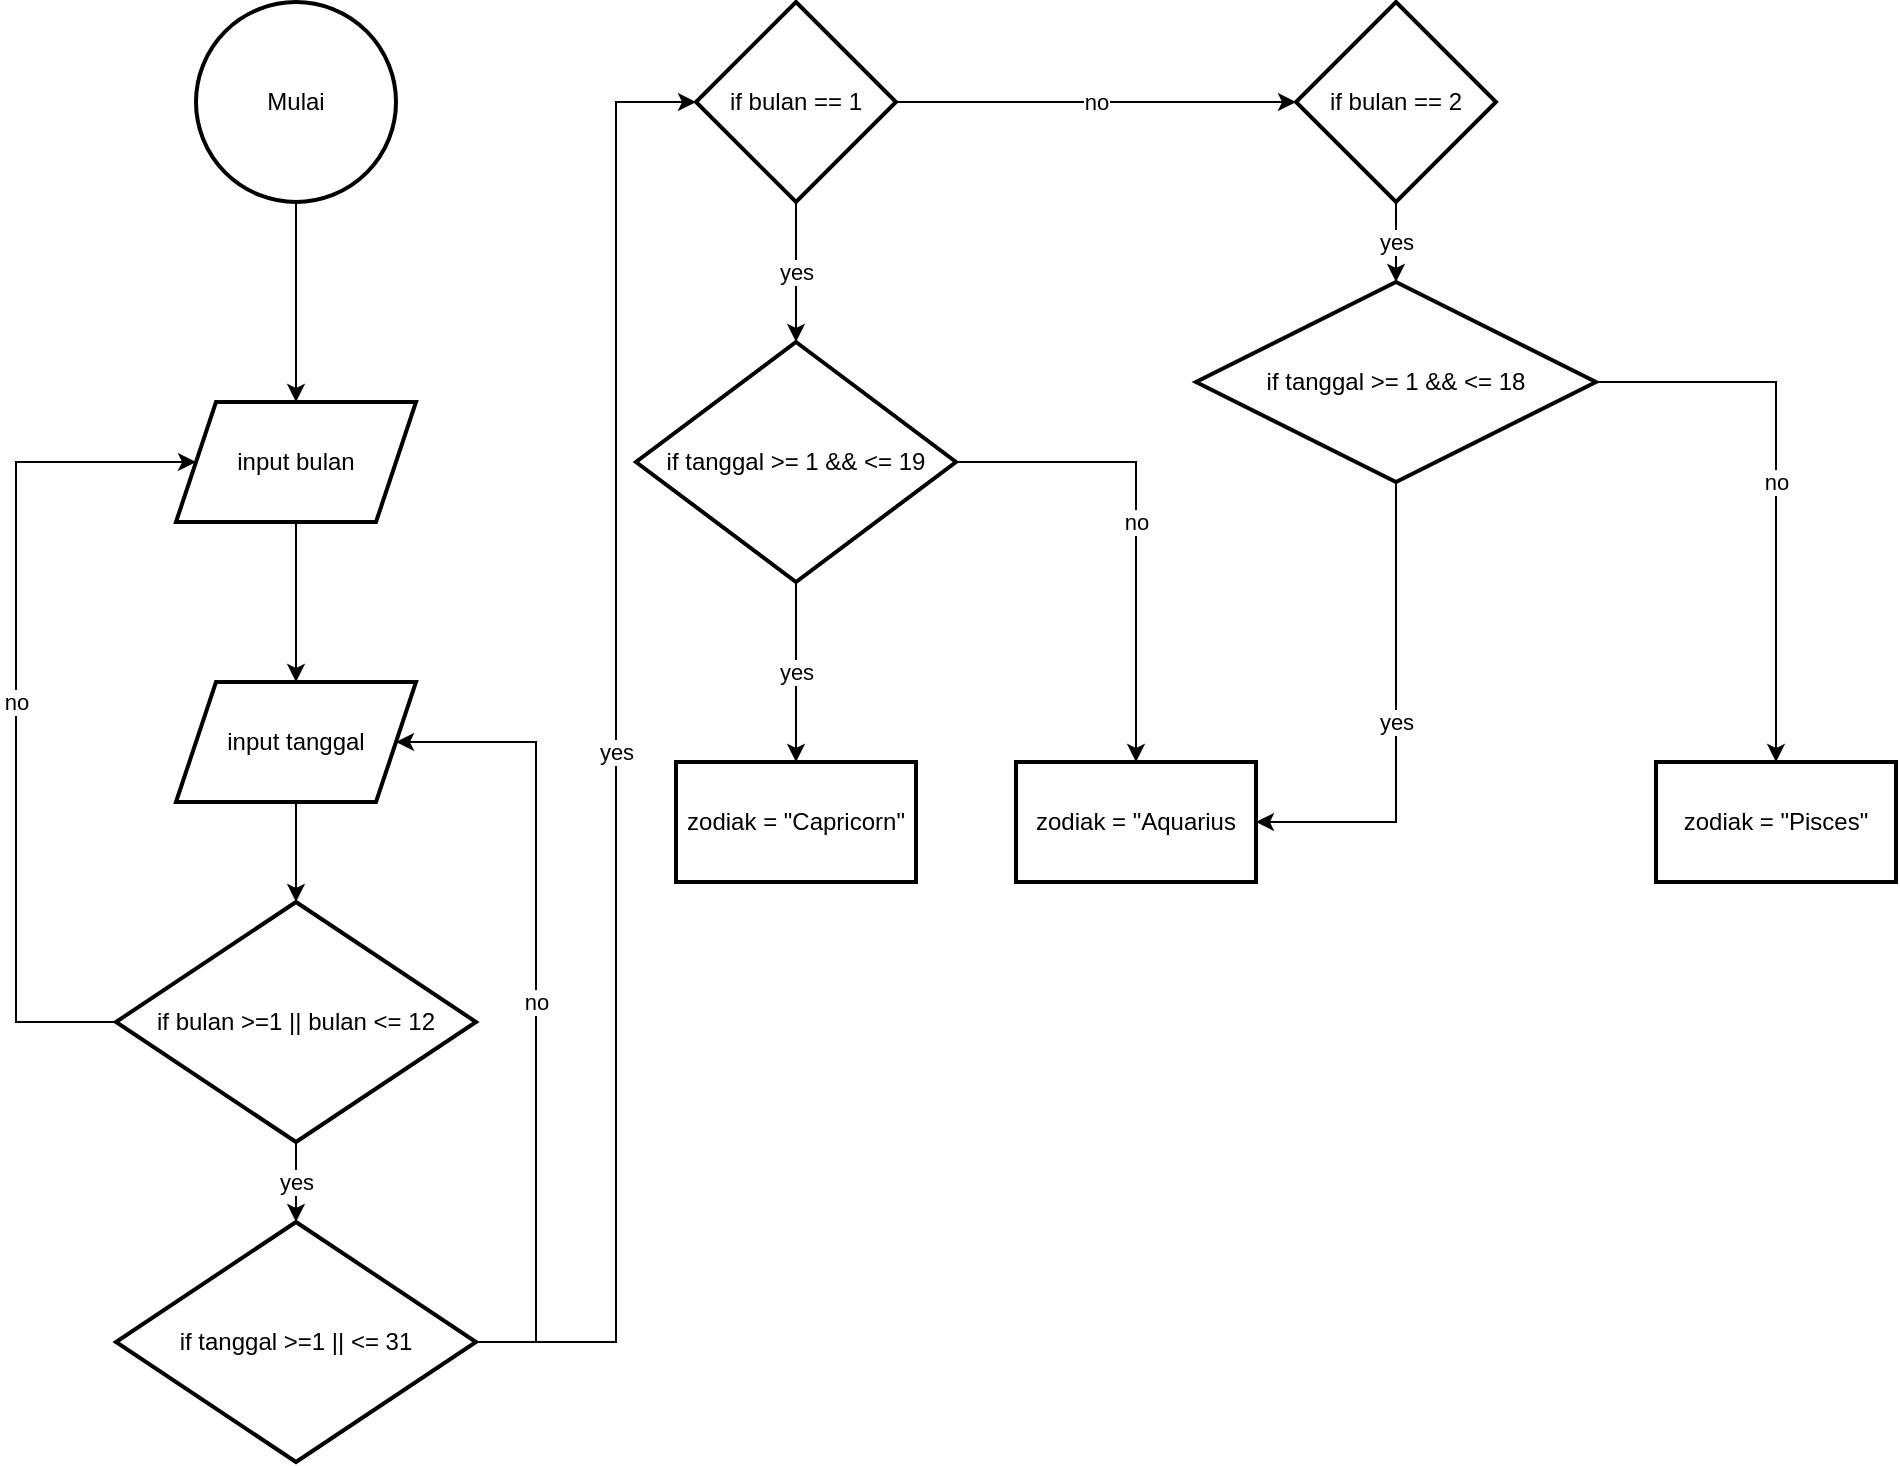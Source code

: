 <mxfile version="16.6.5" type="github">
  <diagram id="ASQJWjS9HqhzVyxdPm7n" name="Page-1">
    <mxGraphModel dx="1447" dy="803" grid="1" gridSize="10" guides="1" tooltips="1" connect="1" arrows="1" fold="1" page="1" pageScale="1" pageWidth="850" pageHeight="1100" math="0" shadow="0">
      <root>
        <mxCell id="0" />
        <mxCell id="1" parent="0" />
        <mxCell id="d_abIgiQAHqv3IRHJHrY-3" value="" style="edgeStyle=orthogonalEdgeStyle;rounded=0;orthogonalLoop=1;jettySize=auto;html=1;" edge="1" parent="1" source="d_abIgiQAHqv3IRHJHrY-1" target="d_abIgiQAHqv3IRHJHrY-2">
          <mxGeometry relative="1" as="geometry" />
        </mxCell>
        <mxCell id="d_abIgiQAHqv3IRHJHrY-1" value="Mulai" style="strokeWidth=2;html=1;shape=mxgraph.flowchart.start_2;whiteSpace=wrap;" vertex="1" parent="1">
          <mxGeometry x="180" y="90" width="100" height="100" as="geometry" />
        </mxCell>
        <mxCell id="d_abIgiQAHqv3IRHJHrY-5" value="" style="edgeStyle=orthogonalEdgeStyle;rounded=0;orthogonalLoop=1;jettySize=auto;html=1;" edge="1" parent="1" source="d_abIgiQAHqv3IRHJHrY-2" target="d_abIgiQAHqv3IRHJHrY-4">
          <mxGeometry relative="1" as="geometry" />
        </mxCell>
        <mxCell id="d_abIgiQAHqv3IRHJHrY-2" value="input bulan" style="shape=parallelogram;perimeter=parallelogramPerimeter;whiteSpace=wrap;html=1;fixedSize=1;strokeWidth=2;" vertex="1" parent="1">
          <mxGeometry x="170" y="290" width="120" height="60" as="geometry" />
        </mxCell>
        <mxCell id="d_abIgiQAHqv3IRHJHrY-7" value="" style="edgeStyle=orthogonalEdgeStyle;rounded=0;orthogonalLoop=1;jettySize=auto;html=1;" edge="1" parent="1" source="d_abIgiQAHqv3IRHJHrY-4" target="d_abIgiQAHqv3IRHJHrY-6">
          <mxGeometry relative="1" as="geometry" />
        </mxCell>
        <mxCell id="d_abIgiQAHqv3IRHJHrY-4" value="input tanggal" style="shape=parallelogram;perimeter=parallelogramPerimeter;whiteSpace=wrap;html=1;fixedSize=1;strokeWidth=2;" vertex="1" parent="1">
          <mxGeometry x="170" y="430" width="120" height="60" as="geometry" />
        </mxCell>
        <mxCell id="d_abIgiQAHqv3IRHJHrY-8" value="no" style="edgeStyle=orthogonalEdgeStyle;rounded=0;orthogonalLoop=1;jettySize=auto;html=1;entryX=0;entryY=0.5;entryDx=0;entryDy=0;" edge="1" parent="1" source="d_abIgiQAHqv3IRHJHrY-6" target="d_abIgiQAHqv3IRHJHrY-2">
          <mxGeometry relative="1" as="geometry">
            <Array as="points">
              <mxPoint x="90" y="600" />
              <mxPoint x="90" y="320" />
            </Array>
          </mxGeometry>
        </mxCell>
        <mxCell id="d_abIgiQAHqv3IRHJHrY-18" value="yes" style="edgeStyle=orthogonalEdgeStyle;rounded=0;orthogonalLoop=1;jettySize=auto;html=1;" edge="1" parent="1" source="d_abIgiQAHqv3IRHJHrY-6" target="d_abIgiQAHqv3IRHJHrY-17">
          <mxGeometry relative="1" as="geometry" />
        </mxCell>
        <mxCell id="d_abIgiQAHqv3IRHJHrY-6" value="if bulan &amp;gt;=1 || bulan &amp;lt;= 12" style="rhombus;whiteSpace=wrap;html=1;strokeWidth=2;" vertex="1" parent="1">
          <mxGeometry x="140" y="540" width="180" height="120" as="geometry" />
        </mxCell>
        <mxCell id="d_abIgiQAHqv3IRHJHrY-12" value="yes" style="edgeStyle=orthogonalEdgeStyle;rounded=0;orthogonalLoop=1;jettySize=auto;html=1;" edge="1" parent="1" source="d_abIgiQAHqv3IRHJHrY-9" target="d_abIgiQAHqv3IRHJHrY-11">
          <mxGeometry relative="1" as="geometry" />
        </mxCell>
        <mxCell id="d_abIgiQAHqv3IRHJHrY-26" value="no" style="edgeStyle=orthogonalEdgeStyle;rounded=0;orthogonalLoop=1;jettySize=auto;html=1;" edge="1" parent="1" source="d_abIgiQAHqv3IRHJHrY-9" target="d_abIgiQAHqv3IRHJHrY-25">
          <mxGeometry relative="1" as="geometry" />
        </mxCell>
        <mxCell id="d_abIgiQAHqv3IRHJHrY-9" value="if bulan == 1" style="rhombus;whiteSpace=wrap;html=1;strokeWidth=2;" vertex="1" parent="1">
          <mxGeometry x="430" y="90" width="100" height="100" as="geometry" />
        </mxCell>
        <mxCell id="d_abIgiQAHqv3IRHJHrY-14" value="yes&lt;br&gt;" style="edgeStyle=orthogonalEdgeStyle;rounded=0;orthogonalLoop=1;jettySize=auto;html=1;" edge="1" parent="1" source="d_abIgiQAHqv3IRHJHrY-11" target="d_abIgiQAHqv3IRHJHrY-13">
          <mxGeometry relative="1" as="geometry" />
        </mxCell>
        <mxCell id="d_abIgiQAHqv3IRHJHrY-23" value="no" style="edgeStyle=orthogonalEdgeStyle;rounded=0;orthogonalLoop=1;jettySize=auto;html=1;" edge="1" parent="1" source="d_abIgiQAHqv3IRHJHrY-11" target="d_abIgiQAHqv3IRHJHrY-22">
          <mxGeometry relative="1" as="geometry" />
        </mxCell>
        <mxCell id="d_abIgiQAHqv3IRHJHrY-11" value="if tanggal &amp;gt;= 1 &amp;amp;&amp;amp; &amp;lt;= 19" style="rhombus;whiteSpace=wrap;html=1;strokeWidth=2;" vertex="1" parent="1">
          <mxGeometry x="400" y="260" width="160" height="120" as="geometry" />
        </mxCell>
        <mxCell id="d_abIgiQAHqv3IRHJHrY-13" value="zodiak = &quot;Capricorn&quot;" style="whiteSpace=wrap;html=1;strokeWidth=2;" vertex="1" parent="1">
          <mxGeometry x="420" y="470" width="120" height="60" as="geometry" />
        </mxCell>
        <mxCell id="d_abIgiQAHqv3IRHJHrY-19" value="yes" style="edgeStyle=orthogonalEdgeStyle;rounded=0;orthogonalLoop=1;jettySize=auto;html=1;entryX=0;entryY=0.5;entryDx=0;entryDy=0;" edge="1" parent="1" source="d_abIgiQAHqv3IRHJHrY-17" target="d_abIgiQAHqv3IRHJHrY-9">
          <mxGeometry relative="1" as="geometry">
            <Array as="points">
              <mxPoint x="390" y="760" />
              <mxPoint x="390" y="140" />
            </Array>
          </mxGeometry>
        </mxCell>
        <mxCell id="d_abIgiQAHqv3IRHJHrY-20" value="no" style="edgeStyle=orthogonalEdgeStyle;rounded=0;orthogonalLoop=1;jettySize=auto;html=1;entryX=1;entryY=0.5;entryDx=0;entryDy=0;" edge="1" parent="1" source="d_abIgiQAHqv3IRHJHrY-17" target="d_abIgiQAHqv3IRHJHrY-4">
          <mxGeometry relative="1" as="geometry">
            <Array as="points">
              <mxPoint x="350" y="760" />
              <mxPoint x="350" y="460" />
            </Array>
          </mxGeometry>
        </mxCell>
        <mxCell id="d_abIgiQAHqv3IRHJHrY-17" value="if tanggal &amp;gt;=1 || &amp;lt;= 31" style="rhombus;whiteSpace=wrap;html=1;strokeWidth=2;" vertex="1" parent="1">
          <mxGeometry x="140" y="700" width="180" height="120" as="geometry" />
        </mxCell>
        <mxCell id="d_abIgiQAHqv3IRHJHrY-22" value="zodiak = &quot;Aquarius" style="whiteSpace=wrap;html=1;strokeWidth=2;" vertex="1" parent="1">
          <mxGeometry x="590" y="470" width="120" height="60" as="geometry" />
        </mxCell>
        <mxCell id="d_abIgiQAHqv3IRHJHrY-28" value="yes" style="edgeStyle=orthogonalEdgeStyle;rounded=0;orthogonalLoop=1;jettySize=auto;html=1;" edge="1" parent="1" source="d_abIgiQAHqv3IRHJHrY-25" target="d_abIgiQAHqv3IRHJHrY-27">
          <mxGeometry relative="1" as="geometry" />
        </mxCell>
        <mxCell id="d_abIgiQAHqv3IRHJHrY-25" value="if bulan == 2" style="rhombus;whiteSpace=wrap;html=1;strokeWidth=2;" vertex="1" parent="1">
          <mxGeometry x="730" y="90" width="100" height="100" as="geometry" />
        </mxCell>
        <mxCell id="d_abIgiQAHqv3IRHJHrY-30" value="yes" style="edgeStyle=orthogonalEdgeStyle;rounded=0;orthogonalLoop=1;jettySize=auto;html=1;entryX=1;entryY=0.5;entryDx=0;entryDy=0;" edge="1" parent="1" source="d_abIgiQAHqv3IRHJHrY-27" target="d_abIgiQAHqv3IRHJHrY-22">
          <mxGeometry relative="1" as="geometry" />
        </mxCell>
        <mxCell id="d_abIgiQAHqv3IRHJHrY-32" value="no" style="edgeStyle=orthogonalEdgeStyle;rounded=0;orthogonalLoop=1;jettySize=auto;html=1;" edge="1" parent="1" source="d_abIgiQAHqv3IRHJHrY-27" target="d_abIgiQAHqv3IRHJHrY-31">
          <mxGeometry relative="1" as="geometry" />
        </mxCell>
        <mxCell id="d_abIgiQAHqv3IRHJHrY-27" value="if tanggal &amp;gt;= 1 &amp;amp;&amp;amp; &amp;lt;= 18" style="rhombus;whiteSpace=wrap;html=1;strokeWidth=2;" vertex="1" parent="1">
          <mxGeometry x="680" y="230" width="200" height="100" as="geometry" />
        </mxCell>
        <mxCell id="d_abIgiQAHqv3IRHJHrY-31" value="zodiak = &quot;Pisces&quot;" style="whiteSpace=wrap;html=1;strokeWidth=2;" vertex="1" parent="1">
          <mxGeometry x="910" y="470" width="120" height="60" as="geometry" />
        </mxCell>
      </root>
    </mxGraphModel>
  </diagram>
</mxfile>
